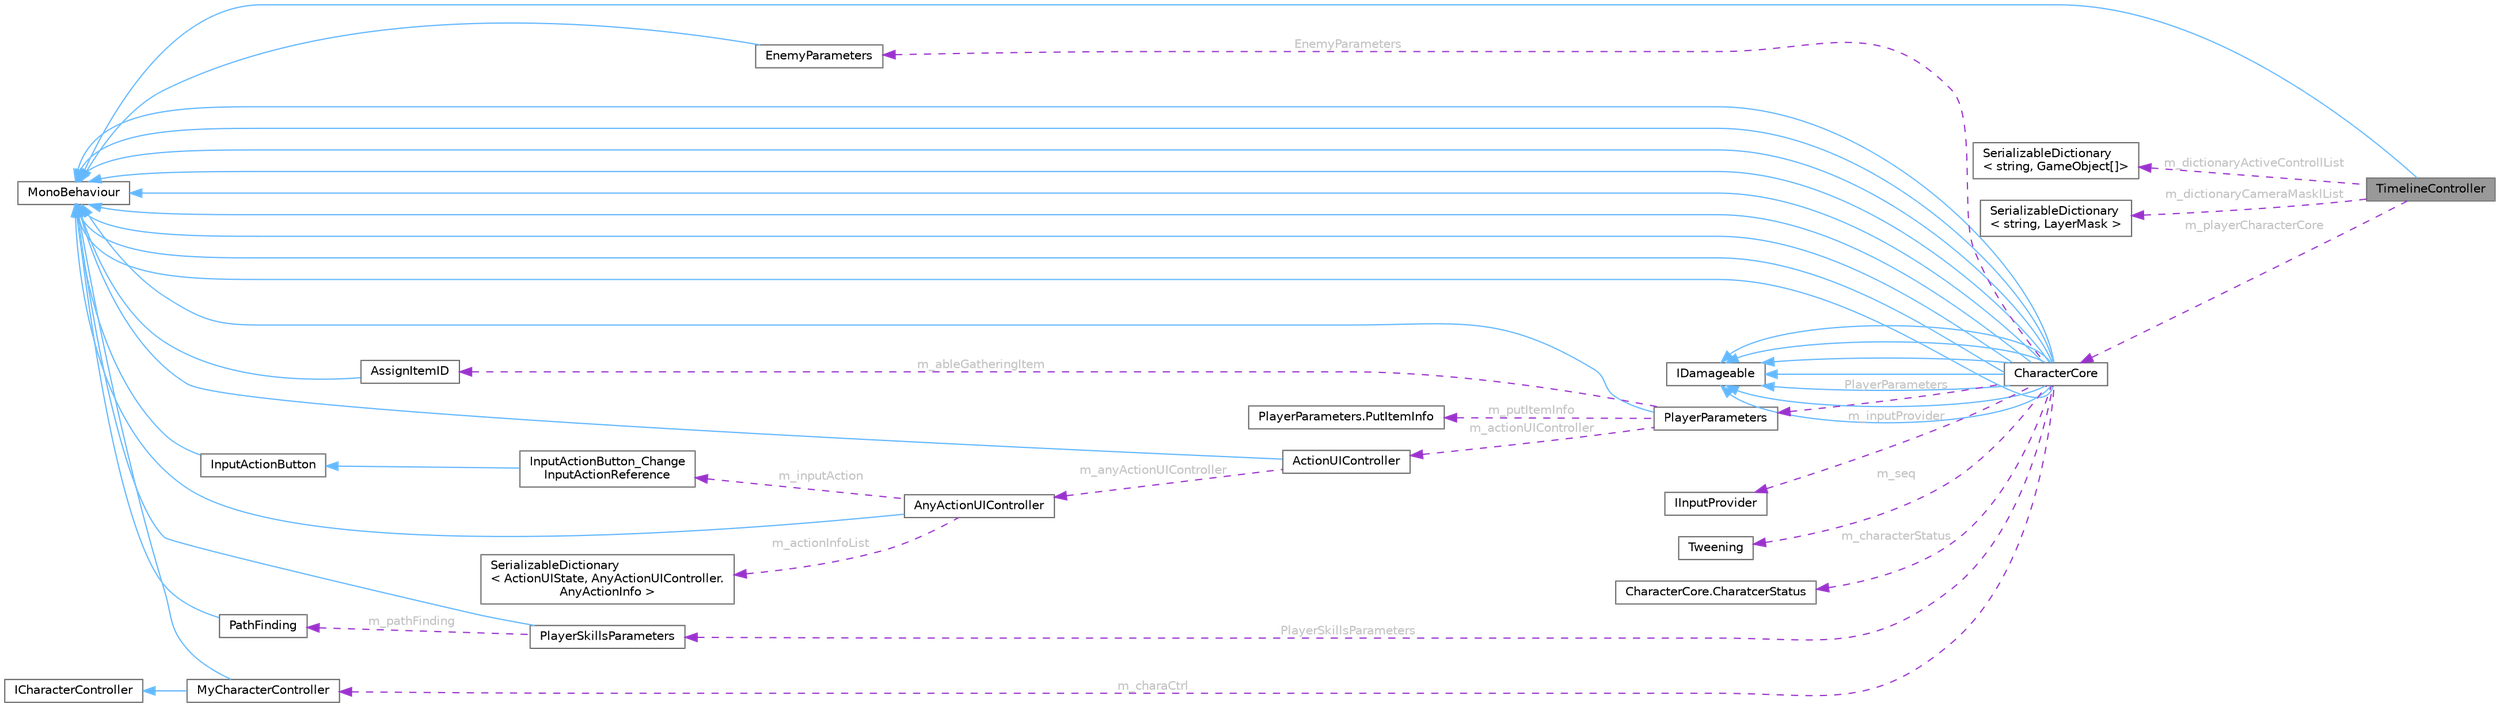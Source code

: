 digraph "TimelineController"
{
 // LATEX_PDF_SIZE
  bgcolor="transparent";
  edge [fontname=Helvetica,fontsize=10,labelfontname=Helvetica,labelfontsize=10];
  node [fontname=Helvetica,fontsize=10,shape=box,height=0.2,width=0.4];
  rankdir="LR";
  Node1 [id="Node000001",label="TimelineController",height=0.2,width=0.4,color="gray40", fillcolor="grey60", style="filled", fontcolor="black",tooltip=" "];
  Node2 -> Node1 [id="edge1_Node000001_Node000002",dir="back",color="steelblue1",style="solid",tooltip=" "];
  Node2 [id="Node000002",label="MonoBehaviour",height=0.2,width=0.4,color="gray40", fillcolor="white", style="filled",tooltip=" "];
  Node3 -> Node1 [id="edge2_Node000001_Node000003",dir="back",color="darkorchid3",style="dashed",tooltip=" ",label=" m_dictionaryActiveControllList",fontcolor="grey" ];
  Node3 [id="Node000003",label="SerializableDictionary\l\< string, GameObject[]\>",height=0.2,width=0.4,color="gray40", fillcolor="white", style="filled",URL="$class_serializable_dictionary.html",tooltip=" "];
  Node4 -> Node1 [id="edge3_Node000001_Node000004",dir="back",color="darkorchid3",style="dashed",tooltip=" ",label=" m_dictionaryCameraMasklList",fontcolor="grey" ];
  Node4 [id="Node000004",label="SerializableDictionary\l\< string, LayerMask \>",height=0.2,width=0.4,color="gray40", fillcolor="white", style="filled",URL="$class_serializable_dictionary.html",tooltip=" "];
  Node5 -> Node1 [id="edge4_Node000001_Node000005",dir="back",color="darkorchid3",style="dashed",tooltip=" ",label=" m_playerCharacterCore",fontcolor="grey" ];
  Node5 [id="Node000005",label="CharacterCore",height=0.2,width=0.4,color="gray40", fillcolor="white", style="filled",URL="$class_character_core.html",tooltip=" "];
  Node2 -> Node5 [id="edge5_Node000005_Node000002",dir="back",color="steelblue1",style="solid",tooltip=" "];
  Node6 -> Node5 [id="edge6_Node000005_Node000006",dir="back",color="steelblue1",style="solid",tooltip=" "];
  Node6 [id="Node000006",label="IDamageable",height=0.2,width=0.4,color="gray40", fillcolor="white", style="filled",URL="$interface_i_damageable.html",tooltip=" "];
  Node2 -> Node5 [id="edge7_Node000005_Node000002",dir="back",color="steelblue1",style="solid",tooltip=" "];
  Node6 -> Node5 [id="edge8_Node000005_Node000006",dir="back",color="steelblue1",style="solid",tooltip=" "];
  Node2 -> Node5 [id="edge9_Node000005_Node000002",dir="back",color="steelblue1",style="solid",tooltip=" "];
  Node6 -> Node5 [id="edge10_Node000005_Node000006",dir="back",color="steelblue1",style="solid",tooltip=" "];
  Node2 -> Node5 [id="edge11_Node000005_Node000002",dir="back",color="steelblue1",style="solid",tooltip=" "];
  Node6 -> Node5 [id="edge12_Node000005_Node000006",dir="back",color="steelblue1",style="solid",tooltip=" "];
  Node2 -> Node5 [id="edge13_Node000005_Node000002",dir="back",color="steelblue1",style="solid",tooltip=" "];
  Node6 -> Node5 [id="edge14_Node000005_Node000006",dir="back",color="steelblue1",style="solid",tooltip=" "];
  Node2 -> Node5 [id="edge15_Node000005_Node000002",dir="back",color="steelblue1",style="solid",tooltip=" "];
  Node6 -> Node5 [id="edge16_Node000005_Node000006",dir="back",color="steelblue1",style="solid",tooltip=" "];
  Node2 -> Node5 [id="edge17_Node000005_Node000002",dir="back",color="steelblue1",style="solid",tooltip=" "];
  Node6 -> Node5 [id="edge18_Node000005_Node000006",dir="back",color="steelblue1",style="solid",tooltip=" "];
  Node2 -> Node5 [id="edge19_Node000005_Node000002",dir="back",color="steelblue1",style="solid",tooltip=" "];
  Node2 -> Node5 [id="edge20_Node000005_Node000002",dir="back",color="steelblue1",style="solid",tooltip=" "];
  Node7 -> Node5 [id="edge21_Node000005_Node000007",dir="back",color="darkorchid3",style="dashed",tooltip=" ",label=" m_charaCtrl",fontcolor="grey" ];
  Node7 [id="Node000007",label="MyCharacterController",height=0.2,width=0.4,color="gray40", fillcolor="white", style="filled",URL="$class_my_character_controller.html",tooltip=" "];
  Node2 -> Node7 [id="edge22_Node000007_Node000002",dir="back",color="steelblue1",style="solid",tooltip=" "];
  Node8 -> Node7 [id="edge23_Node000007_Node000008",dir="back",color="steelblue1",style="solid",tooltip=" "];
  Node8 [id="Node000008",label="ICharacterController",height=0.2,width=0.4,color="gray40", fillcolor="white", style="filled",tooltip=" "];
  Node9 -> Node5 [id="edge24_Node000005_Node000009",dir="back",color="darkorchid3",style="dashed",tooltip=" ",label=" m_inputProvider",fontcolor="grey" ];
  Node9 [id="Node000009",label="IInputProvider",height=0.2,width=0.4,color="gray40", fillcolor="white", style="filled",URL="$interface_i_input_provider.html",tooltip=" "];
  Node10 -> Node5 [id="edge25_Node000005_Node000010",dir="back",color="darkorchid3",style="dashed",tooltip=" ",label=" m_seq",fontcolor="grey" ];
  Node10 [id="Node000010",label="Tweening",height=0.2,width=0.4,color="gray40", fillcolor="white", style="filled",tooltip=" "];
  Node11 -> Node5 [id="edge26_Node000005_Node000011",dir="back",color="darkorchid3",style="dashed",tooltip=" ",label=" m_characterStatus",fontcolor="grey" ];
  Node11 [id="Node000011",label="CharacterCore.CharatcerStatus",height=0.2,width=0.4,color="gray40", fillcolor="white", style="filled",URL="$struct_character_core_1_1_charatcer_status.html",tooltip=" "];
  Node12 -> Node5 [id="edge27_Node000005_Node000012",dir="back",color="darkorchid3",style="dashed",tooltip=" ",label=" PlayerParameters",fontcolor="grey" ];
  Node12 [id="Node000012",label="PlayerParameters",height=0.2,width=0.4,color="gray40", fillcolor="white", style="filled",URL="$class_player_parameters.html",tooltip=" "];
  Node2 -> Node12 [id="edge28_Node000012_Node000002",dir="back",color="steelblue1",style="solid",tooltip=" "];
  Node13 -> Node12 [id="edge29_Node000012_Node000013",dir="back",color="darkorchid3",style="dashed",tooltip=" ",label=" m_putItemInfo",fontcolor="grey" ];
  Node13 [id="Node000013",label="PlayerParameters.PutItemInfo",height=0.2,width=0.4,color="gray40", fillcolor="white", style="filled",URL="$struct_player_parameters_1_1_put_item_info.html",tooltip=" "];
  Node14 -> Node12 [id="edge30_Node000012_Node000014",dir="back",color="darkorchid3",style="dashed",tooltip=" ",label=" m_ableGatheringItem",fontcolor="grey" ];
  Node14 [id="Node000014",label="AssignItemID",height=0.2,width=0.4,color="gray40", fillcolor="white", style="filled",URL="$class_assign_item_i_d.html",tooltip=" "];
  Node2 -> Node14 [id="edge31_Node000014_Node000002",dir="back",color="steelblue1",style="solid",tooltip=" "];
  Node15 -> Node12 [id="edge32_Node000012_Node000015",dir="back",color="darkorchid3",style="dashed",tooltip=" ",label=" m_actionUIController",fontcolor="grey" ];
  Node15 [id="Node000015",label="ActionUIController",height=0.2,width=0.4,color="gray40", fillcolor="white", style="filled",URL="$class_action_u_i_controller.html",tooltip=" "];
  Node2 -> Node15 [id="edge33_Node000015_Node000002",dir="back",color="steelblue1",style="solid",tooltip=" "];
  Node16 -> Node15 [id="edge34_Node000015_Node000016",dir="back",color="darkorchid3",style="dashed",tooltip=" ",label=" m_anyActionUIController",fontcolor="grey" ];
  Node16 [id="Node000016",label="AnyActionUIController",height=0.2,width=0.4,color="gray40", fillcolor="white", style="filled",URL="$class_any_action_u_i_controller.html",tooltip="アイテムを拾ったり、インタラクトする際のUI表示を制御するクラス"];
  Node2 -> Node16 [id="edge35_Node000016_Node000002",dir="back",color="steelblue1",style="solid",tooltip=" "];
  Node17 -> Node16 [id="edge36_Node000016_Node000017",dir="back",color="darkorchid3",style="dashed",tooltip=" ",label=" m_inputAction",fontcolor="grey" ];
  Node17 [id="Node000017",label="InputActionButton_Change\lInputActionReference",height=0.2,width=0.4,color="gray40", fillcolor="white", style="filled",URL="$class_input_action_button___change_input_action_reference.html",tooltip=" "];
  Node18 -> Node17 [id="edge37_Node000017_Node000018",dir="back",color="steelblue1",style="solid",tooltip=" "];
  Node18 [id="Node000018",label="InputActionButton",height=0.2,width=0.4,color="gray40", fillcolor="white", style="filled",URL="$class_input_action_button.html",tooltip=" "];
  Node2 -> Node18 [id="edge38_Node000018_Node000002",dir="back",color="steelblue1",style="solid",tooltip=" "];
  Node19 -> Node16 [id="edge39_Node000016_Node000019",dir="back",color="darkorchid3",style="dashed",tooltip=" ",label=" m_actionInfoList",fontcolor="grey" ];
  Node19 [id="Node000019",label="SerializableDictionary\l\< ActionUIState, AnyActionUIController.\lAnyActionInfo \>",height=0.2,width=0.4,color="gray40", fillcolor="white", style="filled",URL="$class_serializable_dictionary.html",tooltip=" "];
  Node20 -> Node5 [id="edge40_Node000005_Node000020",dir="back",color="darkorchid3",style="dashed",tooltip=" ",label=" EnemyParameters",fontcolor="grey" ];
  Node20 [id="Node000020",label="EnemyParameters",height=0.2,width=0.4,color="gray40", fillcolor="white", style="filled",URL="$class_enemy_parameters.html",tooltip=" "];
  Node2 -> Node20 [id="edge41_Node000020_Node000002",dir="back",color="steelblue1",style="solid",tooltip=" "];
  Node21 -> Node5 [id="edge42_Node000005_Node000021",dir="back",color="darkorchid3",style="dashed",tooltip=" ",label=" PlayerSkillsParameters",fontcolor="grey" ];
  Node21 [id="Node000021",label="PlayerSkillsParameters",height=0.2,width=0.4,color="gray40", fillcolor="white", style="filled",URL="$class_player_skills_parameters.html",tooltip=" "];
  Node2 -> Node21 [id="edge43_Node000021_Node000002",dir="back",color="steelblue1",style="solid",tooltip=" "];
  Node22 -> Node21 [id="edge44_Node000021_Node000022",dir="back",color="darkorchid3",style="dashed",tooltip=" ",label=" m_pathFinding",fontcolor="grey" ];
  Node22 [id="Node000022",label="PathFinding",height=0.2,width=0.4,color="gray40", fillcolor="white", style="filled",URL="$class_path_finding.html",tooltip=" "];
  Node2 -> Node22 [id="edge45_Node000022_Node000002",dir="back",color="steelblue1",style="solid",tooltip=" "];
}
